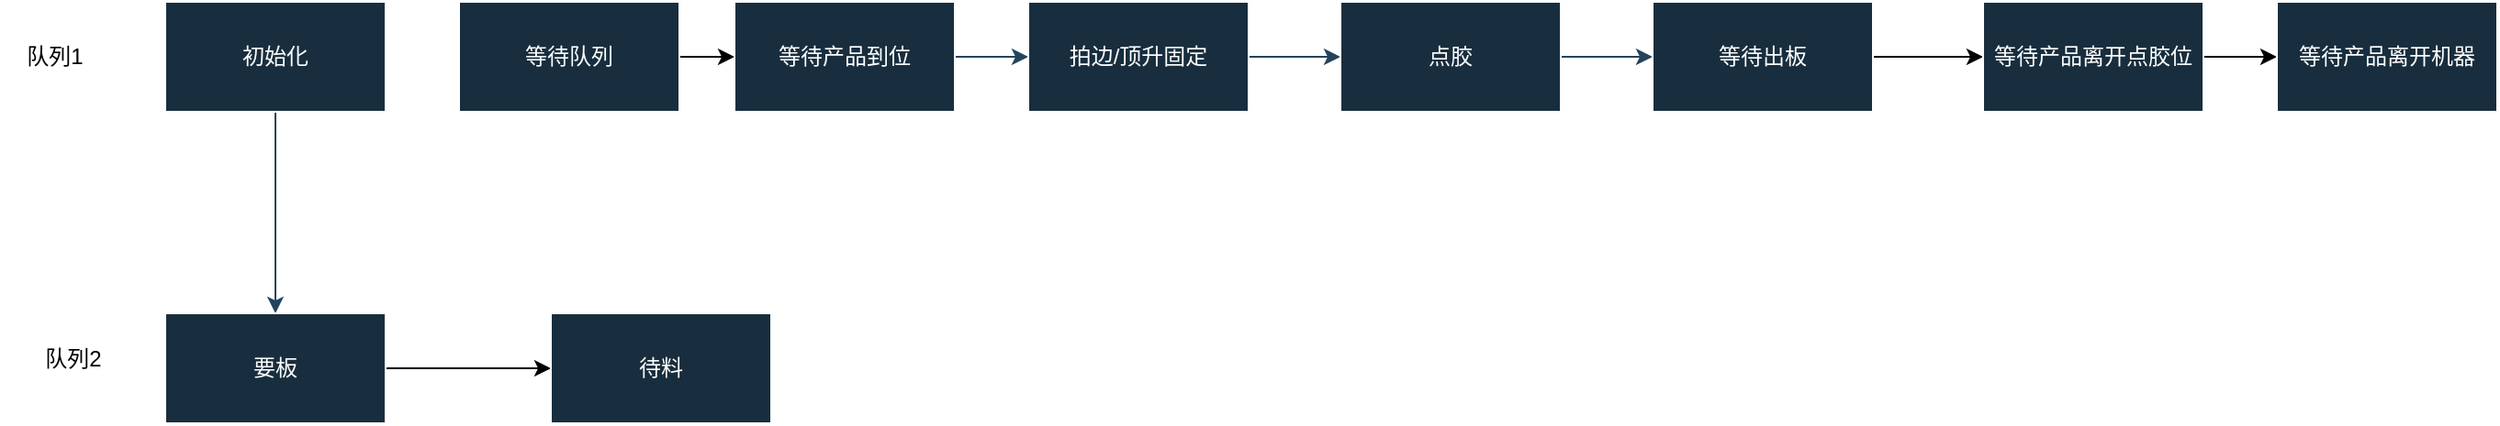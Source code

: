 <mxfile version="24.7.12">
  <diagram name="第 1 页" id="kh4DfT1erog1JAnhz-PP">
    <mxGraphModel dx="1238" dy="479" grid="1" gridSize="10" guides="1" tooltips="1" connect="1" arrows="1" fold="1" page="1" pageScale="1" pageWidth="827" pageHeight="1169" math="0" shadow="0">
      <root>
        <mxCell id="0" />
        <mxCell id="1" parent="0" />
        <mxCell id="M8eEYuCn61d4ZEwFcFjv-2" value="" style="edgeStyle=orthogonalEdgeStyle;rounded=0;orthogonalLoop=1;jettySize=auto;html=1;strokeColor=#23445D;" parent="1" source="2jMfb3A7zRG2xOkepGvH-2" target="M8eEYuCn61d4ZEwFcFjv-1" edge="1">
          <mxGeometry relative="1" as="geometry" />
        </mxCell>
        <mxCell id="2jMfb3A7zRG2xOkepGvH-2" value="初始化" style="whiteSpace=wrap;html=1;labelBackgroundColor=none;fillColor=#182E3E;strokeColor=#FFFFFF;fontColor=#FFFFFF;" parent="1" vertex="1">
          <mxGeometry x="320" y="90" width="120" height="60" as="geometry" />
        </mxCell>
        <mxCell id="bgK-SnqpJMSMS5eUhuic-2" value="" style="edgeStyle=orthogonalEdgeStyle;rounded=0;orthogonalLoop=1;jettySize=auto;html=1;entryX=0;entryY=0.5;entryDx=0;entryDy=0;" parent="1" target="bgK-SnqpJMSMS5eUhuic-1" edge="1">
          <mxGeometry relative="1" as="geometry">
            <mxPoint x="321" y="290" as="sourcePoint" />
            <mxPoint x="381" y="290" as="targetPoint" />
            <Array as="points">
              <mxPoint x="321" y="291" />
              <mxPoint x="426" y="291" />
              <mxPoint x="426" y="290" />
            </Array>
          </mxGeometry>
        </mxCell>
        <mxCell id="M8eEYuCn61d4ZEwFcFjv-1" value="要板" style="whiteSpace=wrap;html=1;fillColor=#182E3E;strokeColor=#FFFFFF;fontColor=#FFFFFF;labelBackgroundColor=none;" parent="1" vertex="1">
          <mxGeometry x="320" y="260" width="120" height="60" as="geometry" />
        </mxCell>
        <mxCell id="M8eEYuCn61d4ZEwFcFjv-21" value="" style="edgeStyle=orthogonalEdgeStyle;rounded=0;orthogonalLoop=1;jettySize=auto;html=1;strokeColor=#23445D;" parent="1" source="M8eEYuCn61d4ZEwFcFjv-11" target="M8eEYuCn61d4ZEwFcFjv-20" edge="1">
          <mxGeometry relative="1" as="geometry" />
        </mxCell>
        <mxCell id="M8eEYuCn61d4ZEwFcFjv-11" value="等待产品到位" style="whiteSpace=wrap;html=1;fillColor=#182E3E;strokeColor=#FFFFFF;fontColor=#FFFFFF;labelBackgroundColor=none;" parent="1" vertex="1">
          <mxGeometry x="630" y="90" width="120" height="60" as="geometry" />
        </mxCell>
        <mxCell id="M8eEYuCn61d4ZEwFcFjv-23" value="" style="edgeStyle=orthogonalEdgeStyle;rounded=0;orthogonalLoop=1;jettySize=auto;html=1;strokeColor=#23445D;" parent="1" source="M8eEYuCn61d4ZEwFcFjv-20" target="M8eEYuCn61d4ZEwFcFjv-22" edge="1">
          <mxGeometry relative="1" as="geometry" />
        </mxCell>
        <mxCell id="M8eEYuCn61d4ZEwFcFjv-20" value="拍边/顶升固定" style="whiteSpace=wrap;html=1;fillColor=#182E3E;strokeColor=#FFFFFF;fontColor=#FFFFFF;labelBackgroundColor=none;" parent="1" vertex="1">
          <mxGeometry x="790" y="90" width="120" height="60" as="geometry" />
        </mxCell>
        <mxCell id="M8eEYuCn61d4ZEwFcFjv-25" value="" style="edgeStyle=orthogonalEdgeStyle;rounded=0;orthogonalLoop=1;jettySize=auto;html=1;strokeColor=#23445D;" parent="1" source="M8eEYuCn61d4ZEwFcFjv-22" target="M8eEYuCn61d4ZEwFcFjv-24" edge="1">
          <mxGeometry relative="1" as="geometry" />
        </mxCell>
        <mxCell id="M8eEYuCn61d4ZEwFcFjv-22" value="点胶" style="whiteSpace=wrap;html=1;fillColor=#182E3E;strokeColor=#FFFFFF;fontColor=#FFFFFF;labelBackgroundColor=none;" parent="1" vertex="1">
          <mxGeometry x="960" y="90" width="120" height="60" as="geometry" />
        </mxCell>
        <mxCell id="bgK-SnqpJMSMS5eUhuic-5" value="" style="edgeStyle=orthogonalEdgeStyle;rounded=0;orthogonalLoop=1;jettySize=auto;html=1;" parent="1" source="M8eEYuCn61d4ZEwFcFjv-24" target="bgK-SnqpJMSMS5eUhuic-4" edge="1">
          <mxGeometry relative="1" as="geometry" />
        </mxCell>
        <mxCell id="M8eEYuCn61d4ZEwFcFjv-24" value="等待出板" style="whiteSpace=wrap;html=1;fillColor=#182E3E;strokeColor=#FFFFFF;fontColor=#FFFFFF;labelBackgroundColor=none;" parent="1" vertex="1">
          <mxGeometry x="1130" y="90" width="120" height="60" as="geometry" />
        </mxCell>
        <mxCell id="bgK-SnqpJMSMS5eUhuic-1" value="待料" style="whiteSpace=wrap;html=1;fillColor=#182E3E;strokeColor=#FFFFFF;fontColor=#FFFFFF;labelBackgroundColor=none;" parent="1" vertex="1">
          <mxGeometry x="530" y="260" width="120" height="60" as="geometry" />
        </mxCell>
        <mxCell id="bgK-SnqpJMSMS5eUhuic-7" value="" style="edgeStyle=orthogonalEdgeStyle;rounded=0;orthogonalLoop=1;jettySize=auto;html=1;" parent="1" source="bgK-SnqpJMSMS5eUhuic-4" target="bgK-SnqpJMSMS5eUhuic-6" edge="1">
          <mxGeometry relative="1" as="geometry" />
        </mxCell>
        <mxCell id="bgK-SnqpJMSMS5eUhuic-4" value="等待产品离开点胶位" style="whiteSpace=wrap;html=1;fillColor=#182E3E;strokeColor=#FFFFFF;fontColor=#FFFFFF;labelBackgroundColor=none;" parent="1" vertex="1">
          <mxGeometry x="1310" y="90" width="120" height="60" as="geometry" />
        </mxCell>
        <mxCell id="bgK-SnqpJMSMS5eUhuic-6" value="等待产品离开机器" style="whiteSpace=wrap;html=1;fillColor=#182E3E;strokeColor=#FFFFFF;fontColor=#FFFFFF;labelBackgroundColor=none;" parent="1" vertex="1">
          <mxGeometry x="1470" y="90" width="120" height="60" as="geometry" />
        </mxCell>
        <mxCell id="YFn9wd9l34rtt5gMmxf--1" style="edgeStyle=orthogonalEdgeStyle;rounded=0;orthogonalLoop=1;jettySize=auto;html=1;exitX=1;exitY=0.5;exitDx=0;exitDy=0;entryX=0;entryY=0.5;entryDx=0;entryDy=0;" edge="1" parent="1" source="bgK-SnqpJMSMS5eUhuic-22" target="M8eEYuCn61d4ZEwFcFjv-11">
          <mxGeometry relative="1" as="geometry" />
        </mxCell>
        <mxCell id="bgK-SnqpJMSMS5eUhuic-22" value="等待队列" style="whiteSpace=wrap;html=1;fillColor=#182E3E;strokeColor=#FFFFFF;fontColor=#FFFFFF;labelBackgroundColor=none;" parent="1" vertex="1">
          <mxGeometry x="480" y="90" width="120" height="60" as="geometry" />
        </mxCell>
        <mxCell id="YFn9wd9l34rtt5gMmxf--4" value="队列1" style="text;strokeColor=none;align=center;fillColor=none;html=1;verticalAlign=middle;whiteSpace=wrap;rounded=0;" vertex="1" parent="1">
          <mxGeometry x="230" y="105" width="60" height="30" as="geometry" />
        </mxCell>
        <mxCell id="YFn9wd9l34rtt5gMmxf--5" value="队列2" style="text;strokeColor=none;align=center;fillColor=none;html=1;verticalAlign=middle;whiteSpace=wrap;rounded=0;" vertex="1" parent="1">
          <mxGeometry x="240" y="270" width="60" height="30" as="geometry" />
        </mxCell>
      </root>
    </mxGraphModel>
  </diagram>
</mxfile>
